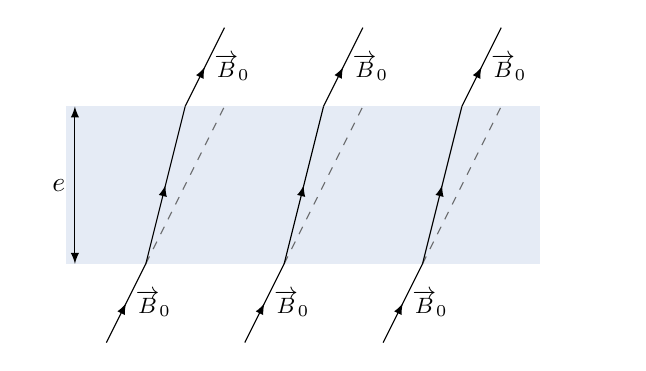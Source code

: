 \begin{tikzpicture}[>=latex, % option for nice arrows
    mark coordinate/.style={inner sep=0pt,outer sep=0pt,minimum size=3pt,
      fill=black,circle}]
  \usetikzlibrary{decorations.markings}
  \sf
  \definecolor{red}{RGB}{221,42,43}
  \definecolor{green}{RGB}{105,182,40}
  \definecolor{blue}{RGB}{0,51,153}
  \definecolor{orange}{RGB}{192,128,64}
  \definecolor{gray}{RGB}{107,108,110}

  \clip (-0.5,-2) rectangle (7,2);

  \draw[fill=blue!10, blue!10] (0,-1) rectangle (6,1);
  \draw[<->] (0.1,-1) -- (0.1,1) node[midway, left] {$e$};
  \begin{scope}[decoration={
        markings,
        mark=at position 0.5 with {\arrow{>}}}]
    \foreach \x in {0,...,2}{
      \draw[postaction={decorate},xshift=50pt*\x] (0.5,-2) -- (1,-1) node[midway, right] {\footnotesize$\overrightarrow{B}_0$};
      \draw[xshift=50pt*\x, dashed, gray] (1,-1) -- (2,1);
      \draw[postaction={decorate},xshift=50pt*\x] (1,-1) -- (1.5,1);
      \draw[postaction={decorate},yshift=3cm,xshift=50pt*\x] (1.5,-2) -- (2,-1) node[midway, right] {\footnotesize$\overrightarrow{B}_0$};;
    }
  \end{scope}

\end{tikzpicture}
